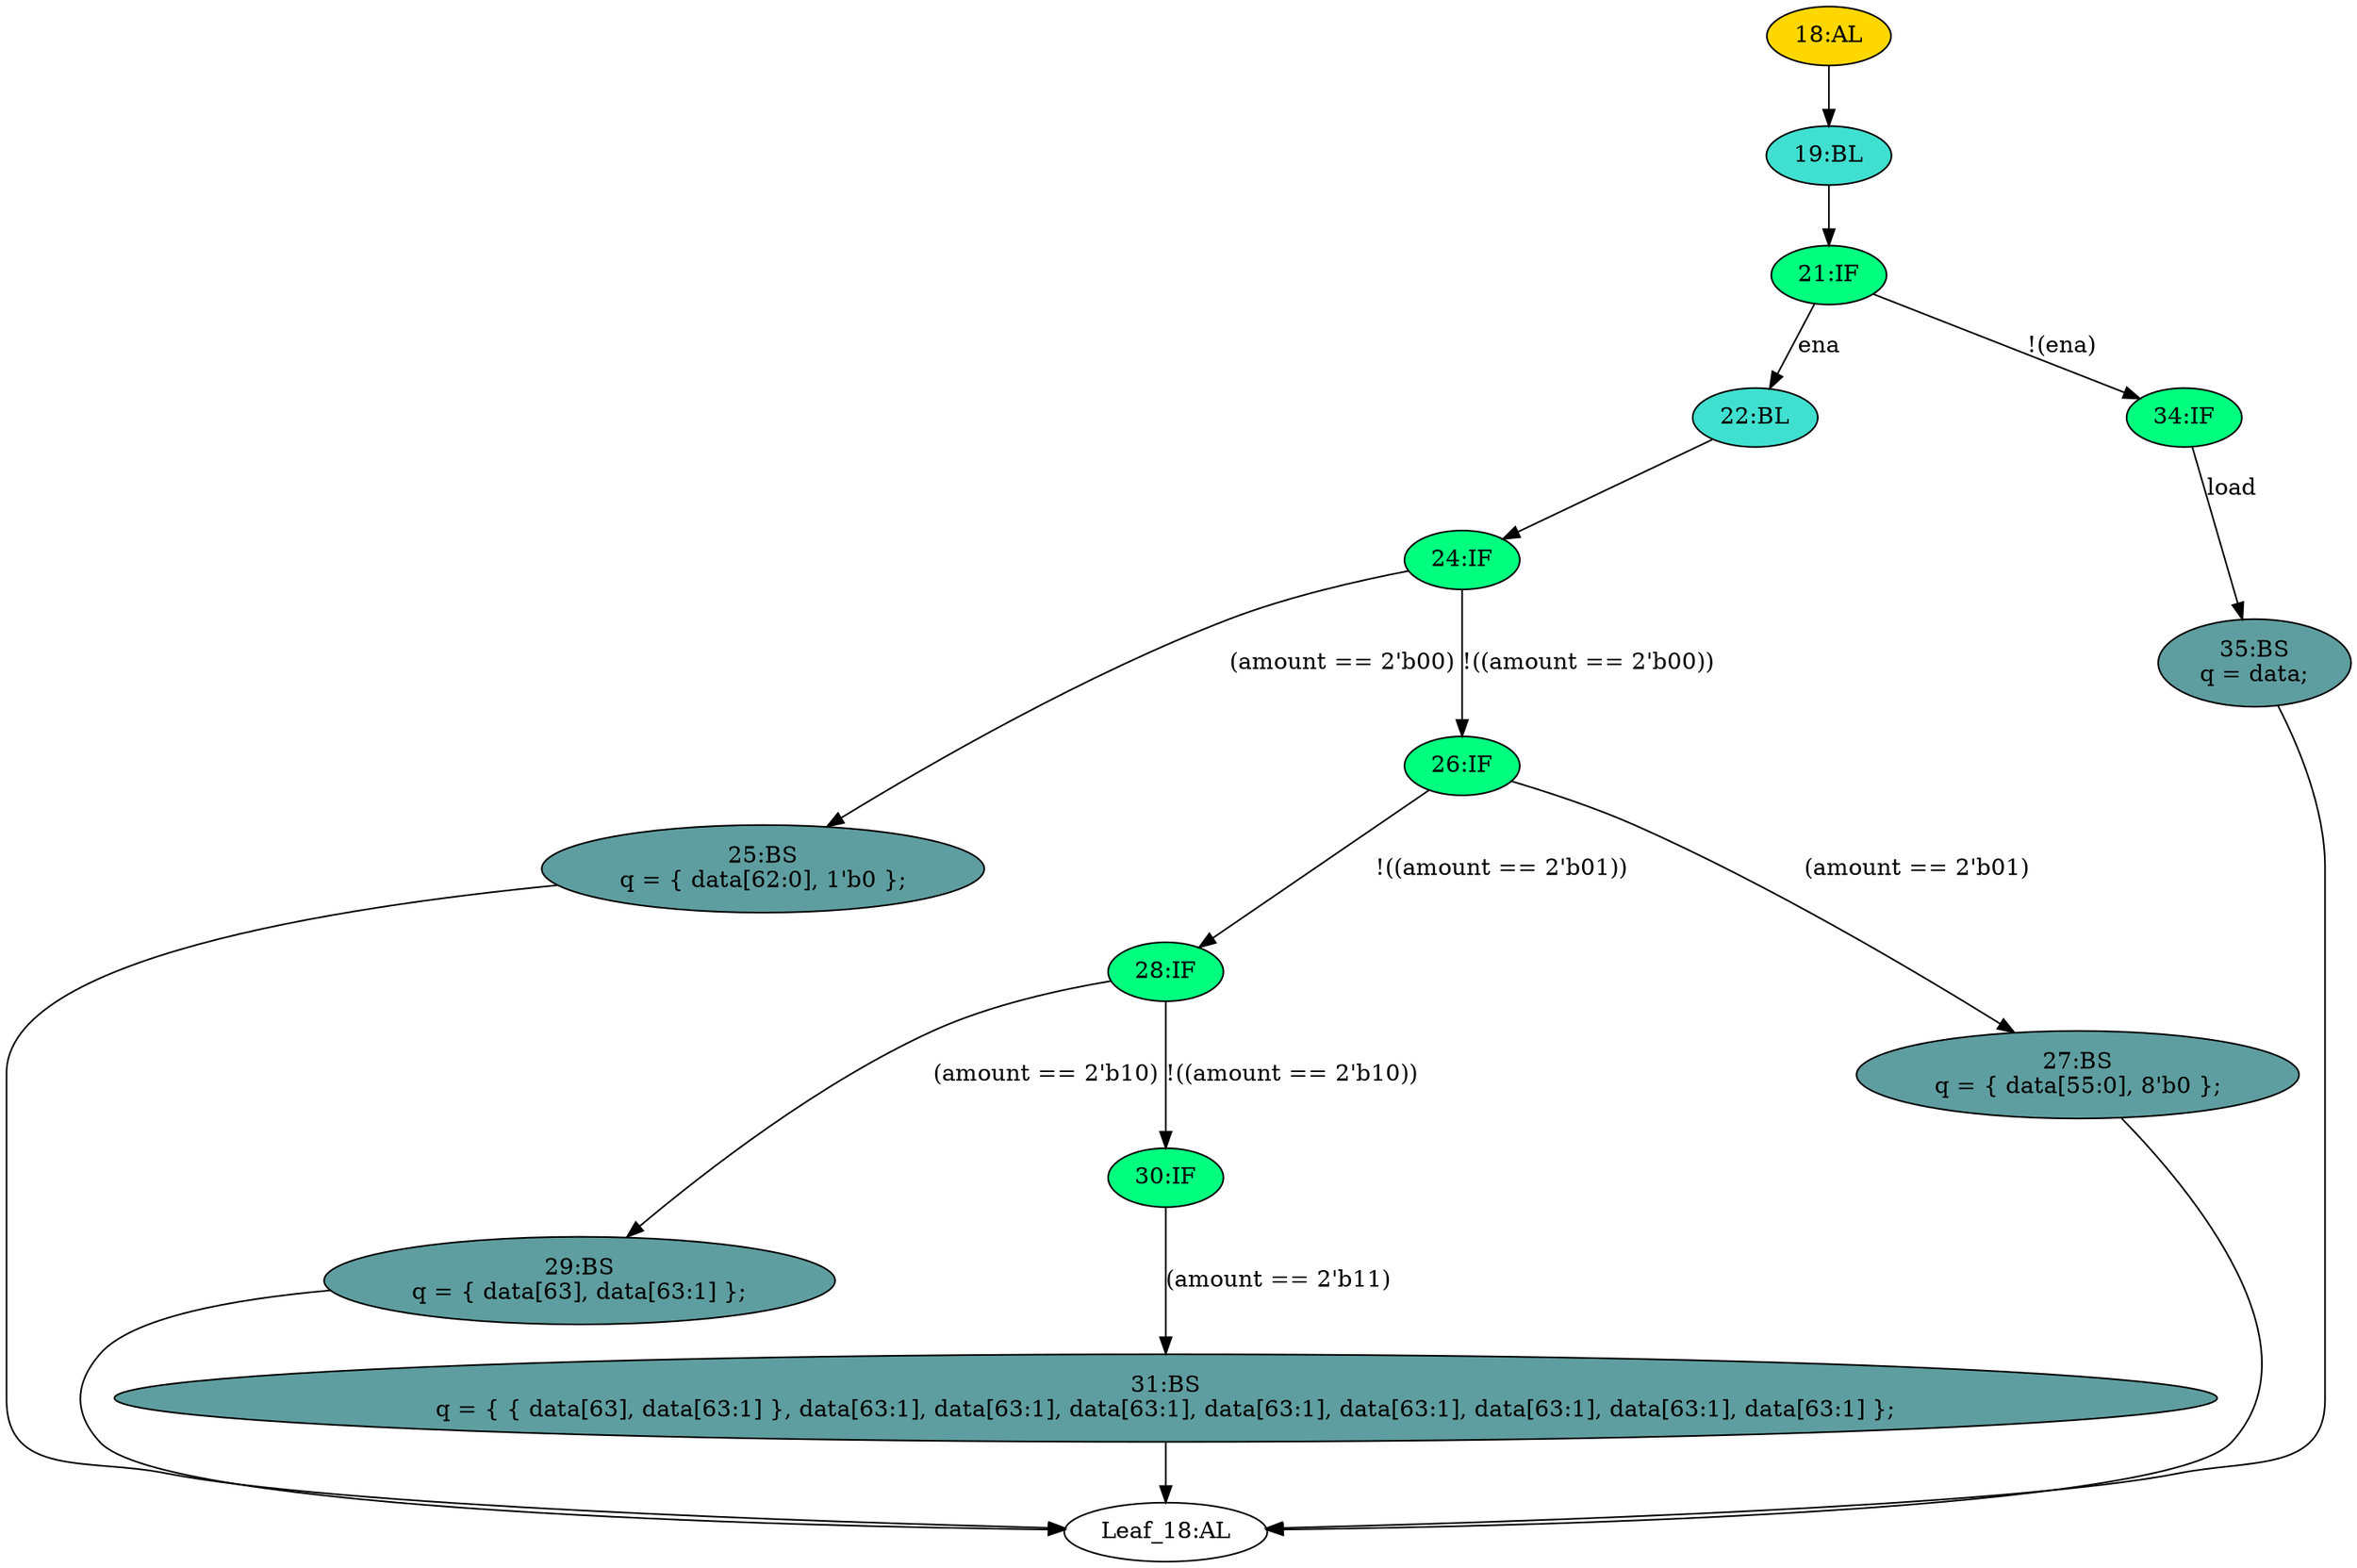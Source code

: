 strict digraph "" {
	node [label="\N"];
	"19:BL"	[ast="<pyverilog.vparser.ast.Block object at 0x7fb42f700e50>",
		fillcolor=turquoise,
		label="19:BL",
		statements="[]",
		style=filled,
		typ=Block];
	"21:IF"	[ast="<pyverilog.vparser.ast.IfStatement object at 0x7fb42f700f50>",
		fillcolor=springgreen,
		label="21:IF",
		statements="[]",
		style=filled,
		typ=IfStatement];
	"19:BL" -> "21:IF"	[cond="[]",
		lineno=None];
	"Leaf_18:AL"	[def_var="['q']",
		label="Leaf_18:AL"];
	"28:IF"	[ast="<pyverilog.vparser.ast.IfStatement object at 0x7fb42f72d310>",
		fillcolor=springgreen,
		label="28:IF",
		statements="[]",
		style=filled,
		typ=IfStatement];
	"29:BS"	[ast="<pyverilog.vparser.ast.BlockingSubstitution object at 0x7fb42f72df10>",
		fillcolor=cadetblue,
		label="29:BS
q = { data[63], data[63:1] };",
		statements="[<pyverilog.vparser.ast.BlockingSubstitution object at 0x7fb42f72df10>]",
		style=filled,
		typ=BlockingSubstitution];
	"28:IF" -> "29:BS"	[cond="['amount']",
		label="(amount == 2'b10)",
		lineno=28];
	"30:IF"	[ast="<pyverilog.vparser.ast.IfStatement object at 0x7fb42f72d350>",
		fillcolor=springgreen,
		label="30:IF",
		statements="[]",
		style=filled,
		typ=IfStatement];
	"28:IF" -> "30:IF"	[cond="['amount']",
		label="!((amount == 2'b10))",
		lineno=28];
	"22:BL"	[ast="<pyverilog.vparser.ast.Block object at 0x7fb42f72d250>",
		fillcolor=turquoise,
		label="22:BL",
		statements="[]",
		style=filled,
		typ=Block];
	"24:IF"	[ast="<pyverilog.vparser.ast.IfStatement object at 0x7fb42f72d290>",
		fillcolor=springgreen,
		label="24:IF",
		statements="[]",
		style=filled,
		typ=IfStatement];
	"22:BL" -> "24:IF"	[cond="[]",
		lineno=None];
	"25:BS"	[ast="<pyverilog.vparser.ast.BlockingSubstitution object at 0x7fb42f717650>",
		fillcolor=cadetblue,
		label="25:BS
q = { data[62:0], 1'b0 };",
		statements="[<pyverilog.vparser.ast.BlockingSubstitution object at 0x7fb42f717650>]",
		style=filled,
		typ=BlockingSubstitution];
	"25:BS" -> "Leaf_18:AL"	[cond="[]",
		lineno=None];
	"27:BS"	[ast="<pyverilog.vparser.ast.BlockingSubstitution object at 0x7fb42f717310>",
		fillcolor=cadetblue,
		label="27:BS
q = { data[55:0], 8'b0 };",
		statements="[<pyverilog.vparser.ast.BlockingSubstitution object at 0x7fb42f717310>]",
		style=filled,
		typ=BlockingSubstitution];
	"27:BS" -> "Leaf_18:AL"	[cond="[]",
		lineno=None];
	"21:IF" -> "22:BL"	[cond="['ena']",
		label=ena,
		lineno=21];
	"34:IF"	[ast="<pyverilog.vparser.ast.IfStatement object at 0x7fb42f700fd0>",
		fillcolor=springgreen,
		label="34:IF",
		statements="[]",
		style=filled,
		typ=IfStatement];
	"21:IF" -> "34:IF"	[cond="['ena']",
		label="!(ena)",
		lineno=21];
	"29:BS" -> "Leaf_18:AL"	[cond="[]",
		lineno=None];
	"24:IF" -> "25:BS"	[cond="['amount']",
		label="(amount == 2'b00)",
		lineno=24];
	"26:IF"	[ast="<pyverilog.vparser.ast.IfStatement object at 0x7fb42f72d2d0>",
		fillcolor=springgreen,
		label="26:IF",
		statements="[]",
		style=filled,
		typ=IfStatement];
	"24:IF" -> "26:IF"	[cond="['amount']",
		label="!((amount == 2'b00))",
		lineno=24];
	"26:IF" -> "28:IF"	[cond="['amount']",
		label="!((amount == 2'b01))",
		lineno=26];
	"26:IF" -> "27:BS"	[cond="['amount']",
		label="(amount == 2'b01)",
		lineno=26];
	"18:AL"	[ast="<pyverilog.vparser.ast.Always object at 0x7fb42f717a10>",
		clk_sens=True,
		fillcolor=gold,
		label="18:AL",
		sens="['clk']",
		statements="[]",
		style=filled,
		typ=Always,
		use_var="['load', 'ena', 'amount', 'data']"];
	"18:AL" -> "19:BL"	[cond="[]",
		lineno=None];
	"35:BS"	[ast="<pyverilog.vparser.ast.BlockingSubstitution object at 0x7fb42f72d090>",
		fillcolor=cadetblue,
		label="35:BS
q = data;",
		statements="[<pyverilog.vparser.ast.BlockingSubstitution object at 0x7fb42f72d090>]",
		style=filled,
		typ=BlockingSubstitution];
	"34:IF" -> "35:BS"	[cond="['load']",
		label=load,
		lineno=34];
	"31:BS"	[ast="<pyverilog.vparser.ast.BlockingSubstitution object at 0x7fb42f72d390>",
		fillcolor=cadetblue,
		label="31:BS
q = { { data[63], data[63:1] }, data[63:1], data[63:1], data[63:1], data[63:1], data[63:1], data[63:1], data[63:1], data[63:\
1] };",
		statements="[<pyverilog.vparser.ast.BlockingSubstitution object at 0x7fb42f72d390>]",
		style=filled,
		typ=BlockingSubstitution];
	"31:BS" -> "Leaf_18:AL"	[cond="[]",
		lineno=None];
	"30:IF" -> "31:BS"	[cond="['amount']",
		label="(amount == 2'b11)",
		lineno=30];
	"35:BS" -> "Leaf_18:AL"	[cond="[]",
		lineno=None];
}
